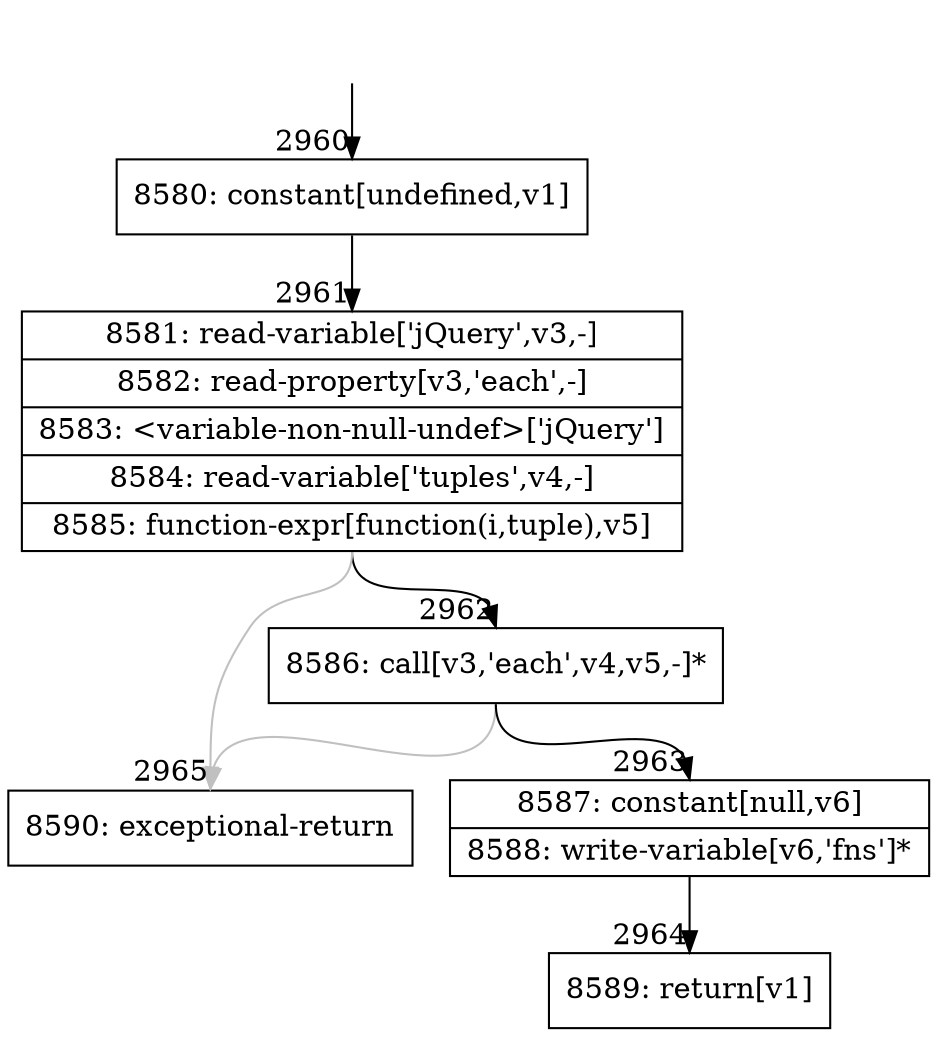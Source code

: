 digraph {
rankdir="TD"
BB_entry192[shape=none,label=""];
BB_entry192 -> BB2960 [tailport=s, headport=n, headlabel="    2960"]
BB2960 [shape=record label="{8580: constant[undefined,v1]}" ] 
BB2960 -> BB2961 [tailport=s, headport=n, headlabel="      2961"]
BB2961 [shape=record label="{8581: read-variable['jQuery',v3,-]|8582: read-property[v3,'each',-]|8583: \<variable-non-null-undef\>['jQuery']|8584: read-variable['tuples',v4,-]|8585: function-expr[function(i,tuple),v5]}" ] 
BB2961 -> BB2962 [tailport=s, headport=n, headlabel="      2962"]
BB2961 -> BB2965 [tailport=s, headport=n, color=gray, headlabel="      2965"]
BB2962 [shape=record label="{8586: call[v3,'each',v4,v5,-]*}" ] 
BB2962 -> BB2963 [tailport=s, headport=n, headlabel="      2963"]
BB2962 -> BB2965 [tailport=s, headport=n, color=gray]
BB2963 [shape=record label="{8587: constant[null,v6]|8588: write-variable[v6,'fns']*}" ] 
BB2963 -> BB2964 [tailport=s, headport=n, headlabel="      2964"]
BB2964 [shape=record label="{8589: return[v1]}" ] 
BB2965 [shape=record label="{8590: exceptional-return}" ] 
}
